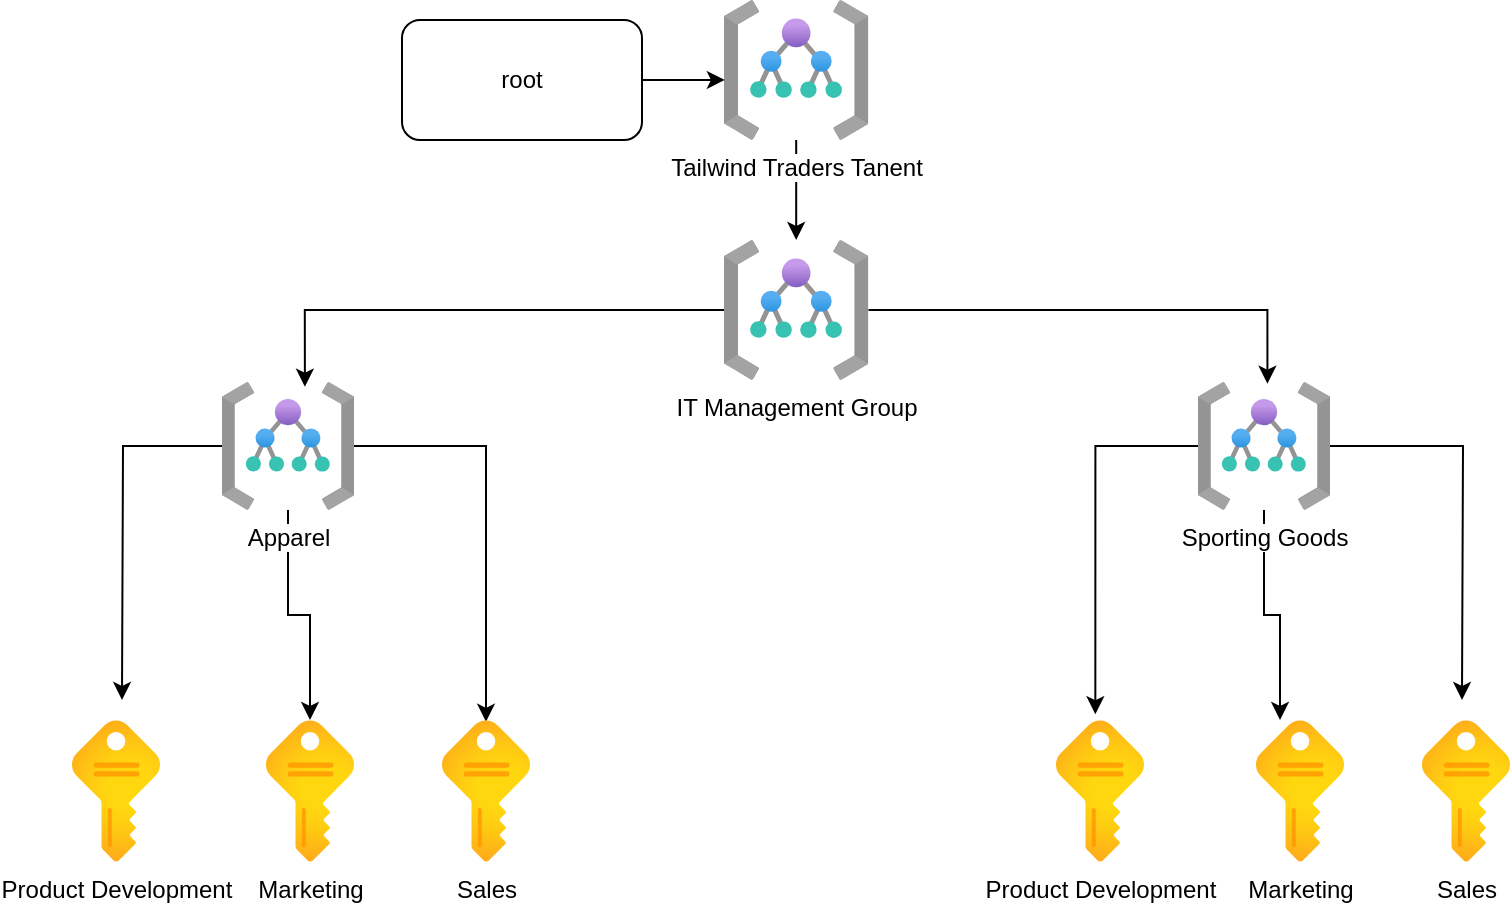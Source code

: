 <mxfile version="21.6.3" type="github">
  <diagram name="Page-1" id="DIiuwBkSCmeWfkTvg8wK">
    <mxGraphModel dx="581" dy="807" grid="1" gridSize="10" guides="1" tooltips="1" connect="1" arrows="1" fold="1" page="1" pageScale="1" pageWidth="827" pageHeight="1169" math="0" shadow="0">
      <root>
        <mxCell id="0" />
        <mxCell id="1" parent="0" />
        <mxCell id="BKSUDl8zih05ZRJYCw6Q-20" value="" style="edgeStyle=orthogonalEdgeStyle;rounded=0;orthogonalLoop=1;jettySize=auto;html=1;" edge="1" parent="1" source="BKSUDl8zih05ZRJYCw6Q-7" target="BKSUDl8zih05ZRJYCw6Q-10">
          <mxGeometry relative="1" as="geometry" />
        </mxCell>
        <mxCell id="BKSUDl8zih05ZRJYCw6Q-7" value="Tailwind Traders Tanent" style="image;aspect=fixed;html=1;points=[];align=center;fontSize=12;image=img/lib/azure2/general/Management_Groups.svg;movable=0;resizable=0;rotatable=0;deletable=0;editable=0;locked=1;connectable=0;" vertex="1" parent="1">
          <mxGeometry x="381" y="30" width="72.19" height="70" as="geometry" />
        </mxCell>
        <mxCell id="BKSUDl8zih05ZRJYCw6Q-29" style="edgeStyle=orthogonalEdgeStyle;rounded=0;orthogonalLoop=1;jettySize=auto;html=1;entryX=0.5;entryY=0.013;entryDx=0;entryDy=0;entryPerimeter=0;" edge="1" parent="1" source="BKSUDl8zih05ZRJYCw6Q-8" target="BKSUDl8zih05ZRJYCw6Q-27">
          <mxGeometry relative="1" as="geometry" />
        </mxCell>
        <mxCell id="BKSUDl8zih05ZRJYCw6Q-31" style="edgeStyle=orthogonalEdgeStyle;rounded=0;orthogonalLoop=1;jettySize=auto;html=1;" edge="1" parent="1" source="BKSUDl8zih05ZRJYCw6Q-8">
          <mxGeometry relative="1" as="geometry">
            <mxPoint x="80" y="380" as="targetPoint" />
          </mxGeometry>
        </mxCell>
        <mxCell id="BKSUDl8zih05ZRJYCw6Q-41" value="" style="edgeStyle=orthogonalEdgeStyle;rounded=0;orthogonalLoop=1;jettySize=auto;html=1;" edge="1" parent="1" source="BKSUDl8zih05ZRJYCw6Q-8" target="BKSUDl8zih05ZRJYCw6Q-28">
          <mxGeometry relative="1" as="geometry" />
        </mxCell>
        <mxCell id="BKSUDl8zih05ZRJYCw6Q-8" value="Apparel" style="image;aspect=fixed;html=1;points=[];align=center;fontSize=12;image=img/lib/azure2/general/Management_Groups.svg;" vertex="1" parent="1">
          <mxGeometry x="130" y="221" width="66" height="64" as="geometry" />
        </mxCell>
        <mxCell id="BKSUDl8zih05ZRJYCw6Q-21" style="edgeStyle=orthogonalEdgeStyle;rounded=0;orthogonalLoop=1;jettySize=auto;html=1;entryX=0.628;entryY=0.037;entryDx=0;entryDy=0;entryPerimeter=0;" edge="1" parent="1" source="BKSUDl8zih05ZRJYCw6Q-10" target="BKSUDl8zih05ZRJYCw6Q-8">
          <mxGeometry relative="1" as="geometry" />
        </mxCell>
        <mxCell id="BKSUDl8zih05ZRJYCw6Q-22" style="edgeStyle=orthogonalEdgeStyle;rounded=0;orthogonalLoop=1;jettySize=auto;html=1;entryX=0.526;entryY=0.013;entryDx=0;entryDy=0;entryPerimeter=0;" edge="1" parent="1" source="BKSUDl8zih05ZRJYCw6Q-10" target="BKSUDl8zih05ZRJYCw6Q-11">
          <mxGeometry relative="1" as="geometry" />
        </mxCell>
        <mxCell id="BKSUDl8zih05ZRJYCw6Q-10" value="IT Management Group" style="image;aspect=fixed;html=1;points=[];align=center;fontSize=12;image=img/lib/azure2/general/Management_Groups.svg;movable=0;resizable=0;rotatable=0;deletable=0;editable=0;locked=1;connectable=0;" vertex="1" parent="1">
          <mxGeometry x="381" y="150" width="72.19" height="70" as="geometry" />
        </mxCell>
        <mxCell id="BKSUDl8zih05ZRJYCw6Q-35" style="edgeStyle=orthogonalEdgeStyle;rounded=0;orthogonalLoop=1;jettySize=auto;html=1;entryX=0.447;entryY=-0.041;entryDx=0;entryDy=0;entryPerimeter=0;" edge="1" parent="1" source="BKSUDl8zih05ZRJYCw6Q-11" target="BKSUDl8zih05ZRJYCw6Q-13">
          <mxGeometry relative="1" as="geometry" />
        </mxCell>
        <mxCell id="BKSUDl8zih05ZRJYCw6Q-36" style="edgeStyle=orthogonalEdgeStyle;rounded=0;orthogonalLoop=1;jettySize=auto;html=1;" edge="1" parent="1" source="BKSUDl8zih05ZRJYCw6Q-11">
          <mxGeometry relative="1" as="geometry">
            <mxPoint x="750" y="380.0" as="targetPoint" />
          </mxGeometry>
        </mxCell>
        <mxCell id="BKSUDl8zih05ZRJYCw6Q-42" style="edgeStyle=orthogonalEdgeStyle;rounded=0;orthogonalLoop=1;jettySize=auto;html=1;entryX=0.273;entryY=0;entryDx=0;entryDy=0;entryPerimeter=0;" edge="1" parent="1" source="BKSUDl8zih05ZRJYCw6Q-11" target="BKSUDl8zih05ZRJYCw6Q-15">
          <mxGeometry relative="1" as="geometry" />
        </mxCell>
        <mxCell id="BKSUDl8zih05ZRJYCw6Q-11" value="Sporting Goods" style="image;aspect=fixed;html=1;points=[];align=center;fontSize=12;image=img/lib/azure2/general/Management_Groups.svg;" vertex="1" parent="1">
          <mxGeometry x="618" y="221" width="66" height="64" as="geometry" />
        </mxCell>
        <mxCell id="BKSUDl8zih05ZRJYCw6Q-13" value="Product Development" style="image;aspect=fixed;html=1;points=[];align=center;fontSize=12;image=img/lib/azure2/general/Subscriptions.svg;" vertex="1" parent="1">
          <mxGeometry x="547" y="390" width="44" height="71" as="geometry" />
        </mxCell>
        <mxCell id="BKSUDl8zih05ZRJYCw6Q-14" value="Sales" style="image;aspect=fixed;html=1;points=[];align=center;fontSize=12;image=img/lib/azure2/general/Subscriptions.svg;" vertex="1" parent="1">
          <mxGeometry x="730" y="390" width="44" height="71" as="geometry" />
        </mxCell>
        <mxCell id="BKSUDl8zih05ZRJYCw6Q-15" value="Marketing" style="image;aspect=fixed;html=1;points=[];align=center;fontSize=12;image=img/lib/azure2/general/Subscriptions.svg;" vertex="1" parent="1">
          <mxGeometry x="647" y="390" width="44" height="71" as="geometry" />
        </mxCell>
        <mxCell id="BKSUDl8zih05ZRJYCw6Q-24" style="edgeStyle=orthogonalEdgeStyle;rounded=0;orthogonalLoop=1;jettySize=auto;html=1;entryX=0.006;entryY=0.571;entryDx=0;entryDy=0;entryPerimeter=0;" edge="1" parent="1" source="BKSUDl8zih05ZRJYCw6Q-16" target="BKSUDl8zih05ZRJYCw6Q-7">
          <mxGeometry relative="1" as="geometry" />
        </mxCell>
        <mxCell id="BKSUDl8zih05ZRJYCw6Q-16" value="root&lt;br&gt;" style="rounded=1;whiteSpace=wrap;html=1;" vertex="1" parent="1">
          <mxGeometry x="220" y="40" width="120" height="60" as="geometry" />
        </mxCell>
        <mxCell id="BKSUDl8zih05ZRJYCw6Q-26" value="Product Development" style="image;aspect=fixed;html=1;points=[];align=center;fontSize=12;image=img/lib/azure2/general/Subscriptions.svg;" vertex="1" parent="1">
          <mxGeometry x="55" y="390" width="44" height="71" as="geometry" />
        </mxCell>
        <mxCell id="BKSUDl8zih05ZRJYCw6Q-27" value="Sales" style="image;aspect=fixed;html=1;points=[];align=center;fontSize=12;image=img/lib/azure2/general/Subscriptions.svg;" vertex="1" parent="1">
          <mxGeometry x="240" y="390" width="44" height="71" as="geometry" />
        </mxCell>
        <mxCell id="BKSUDl8zih05ZRJYCw6Q-28" value="Marketing" style="image;aspect=fixed;html=1;points=[];align=center;fontSize=12;image=img/lib/azure2/general/Subscriptions.svg;" vertex="1" parent="1">
          <mxGeometry x="152" y="390" width="44" height="71" as="geometry" />
        </mxCell>
      </root>
    </mxGraphModel>
  </diagram>
</mxfile>
